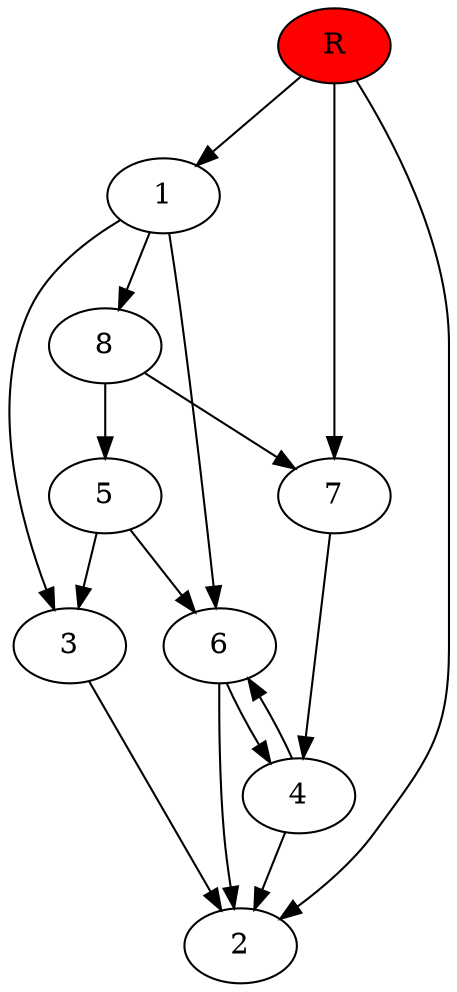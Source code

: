 digraph prb10619 {
	1
	2
	3
	4
	5
	6
	7
	8
	R [fillcolor="#ff0000" style=filled]
	1 -> 3
	1 -> 6
	1 -> 8
	3 -> 2
	4 -> 2
	4 -> 6
	5 -> 3
	5 -> 6
	6 -> 2
	6 -> 4
	7 -> 4
	8 -> 5
	8 -> 7
	R -> 1
	R -> 2
	R -> 7
}
